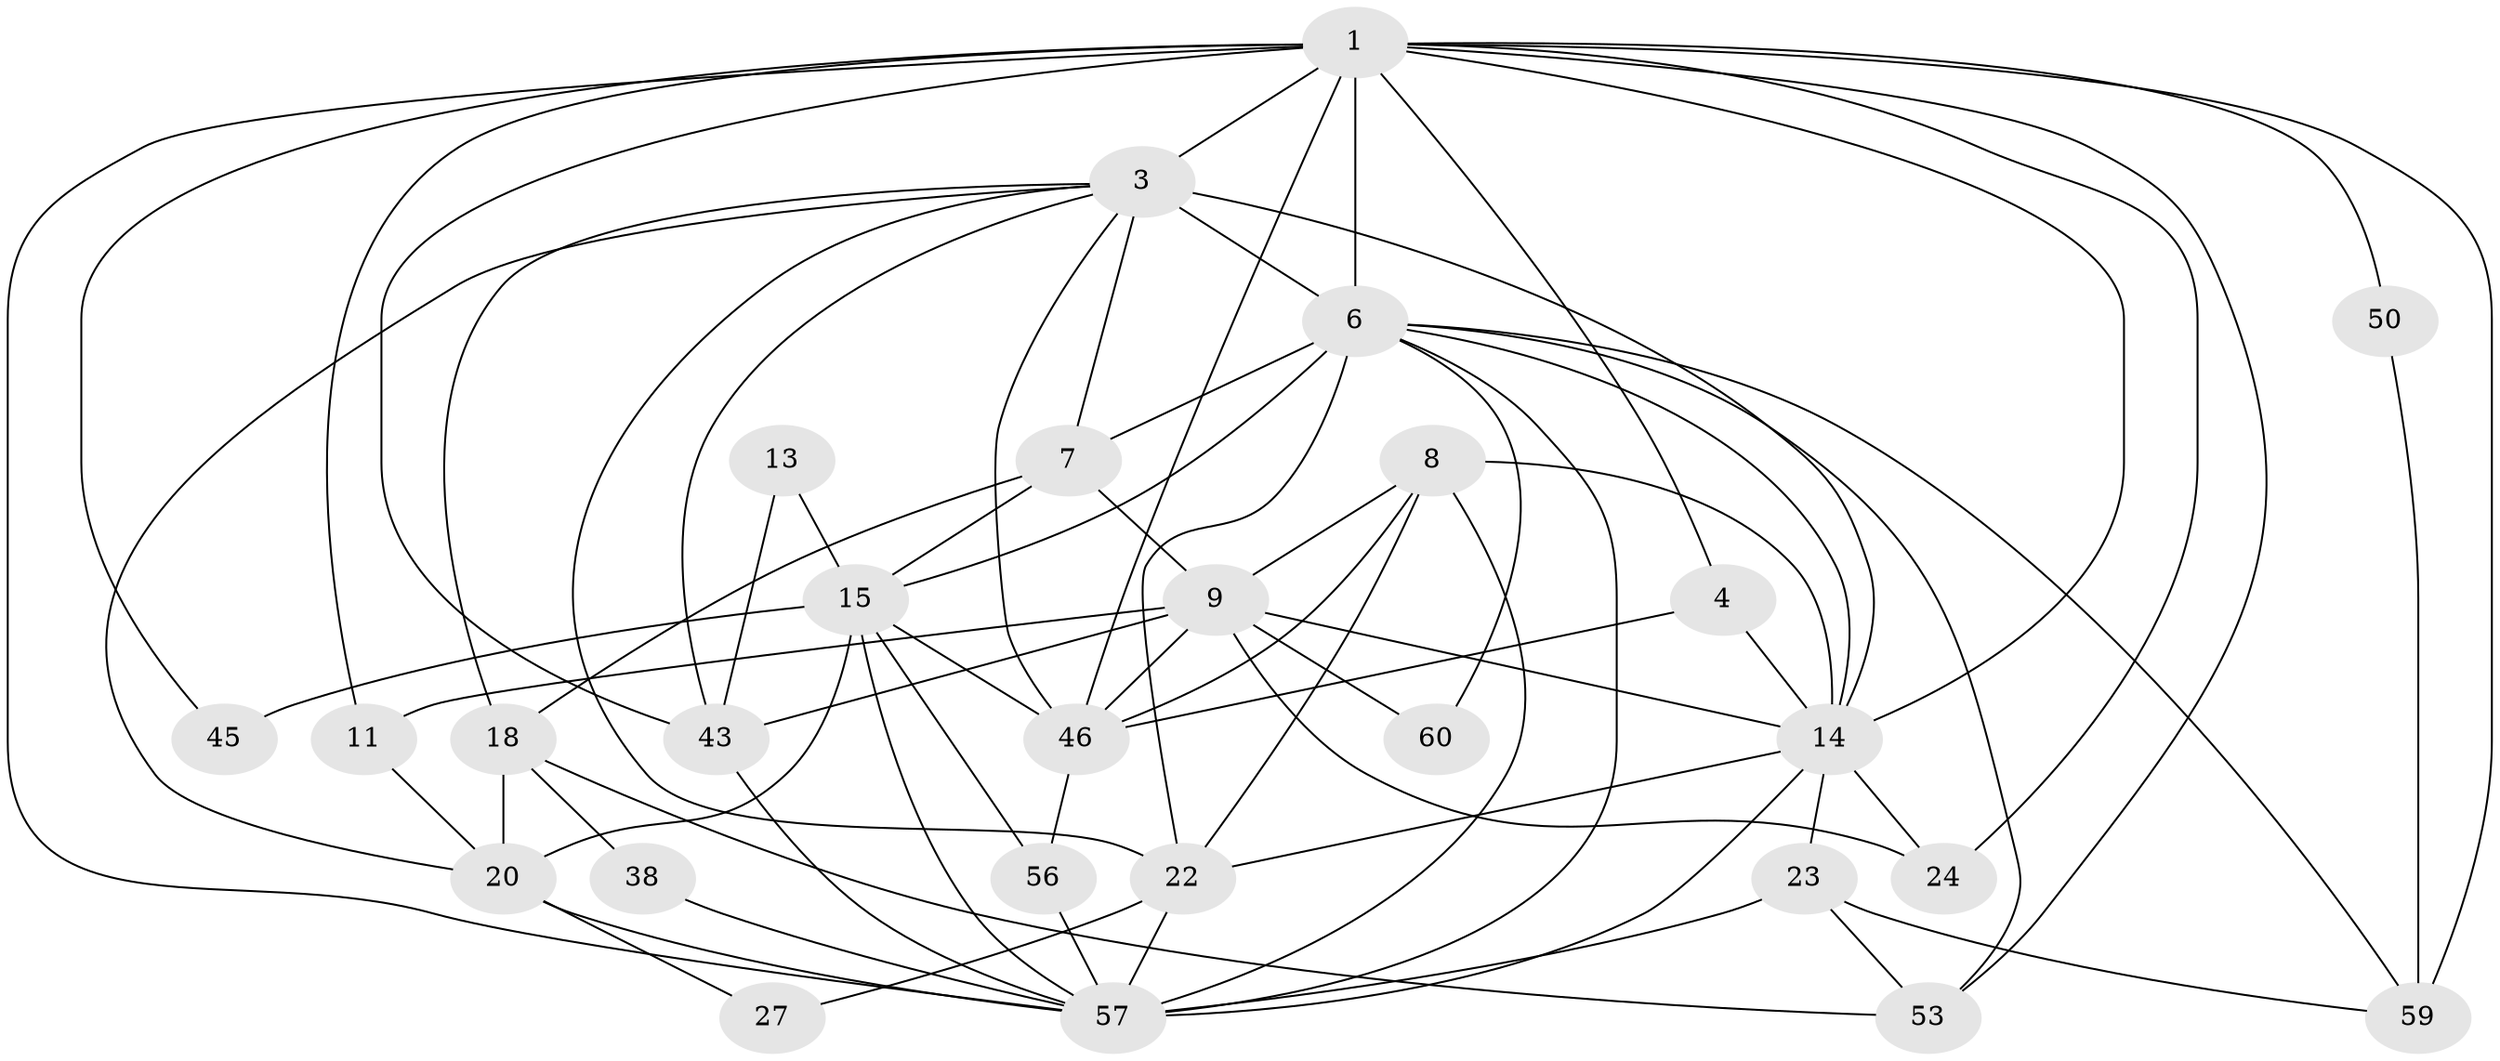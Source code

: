 // original degree distribution, {5: 0.20588235294117646, 4: 0.29411764705882354, 2: 0.1323529411764706, 3: 0.25, 8: 0.029411764705882353, 6: 0.07352941176470588, 7: 0.014705882352941176}
// Generated by graph-tools (version 1.1) at 2025/18/03/04/25 18:18:44]
// undirected, 27 vertices, 72 edges
graph export_dot {
graph [start="1"]
  node [color=gray90,style=filled];
  1 [super="+5+32+19+16+2"];
  3 [super="+55+10"];
  4 [super="+49"];
  6 [super="+12+42+37"];
  7 [super="+44+39"];
  8 [super="+58"];
  9 [super="+17+30"];
  11 [super="+35"];
  13;
  14 [super="+54+21"];
  15 [super="+28+25"];
  18 [super="+33"];
  20 [super="+64+67+41"];
  22 [super="+34"];
  23;
  24;
  27;
  38;
  43 [super="+48"];
  45;
  46 [super="+52"];
  50;
  53;
  56;
  57 [super="+62+63"];
  59 [super="+66"];
  60;
  1 -- 3;
  1 -- 53;
  1 -- 6 [weight=3];
  1 -- 57;
  1 -- 11;
  1 -- 50;
  1 -- 24;
  1 -- 59 [weight=2];
  1 -- 45;
  1 -- 46;
  1 -- 43;
  1 -- 4;
  1 -- 14;
  3 -- 6 [weight=5];
  3 -- 7;
  3 -- 43;
  3 -- 46;
  3 -- 18;
  3 -- 20 [weight=2];
  3 -- 22;
  3 -- 14 [weight=2];
  4 -- 46;
  4 -- 14;
  6 -- 7 [weight=2];
  6 -- 53;
  6 -- 57 [weight=2];
  6 -- 59;
  6 -- 60;
  6 -- 15;
  6 -- 14 [weight=2];
  6 -- 22;
  7 -- 18;
  7 -- 15;
  7 -- 9 [weight=2];
  8 -- 46;
  8 -- 22;
  8 -- 57;
  8 -- 9;
  8 -- 14 [weight=2];
  9 -- 46;
  9 -- 43;
  9 -- 24;
  9 -- 11;
  9 -- 60;
  9 -- 14;
  11 -- 20;
  13 -- 43;
  13 -- 15;
  14 -- 22;
  14 -- 57;
  14 -- 23;
  14 -- 24;
  15 -- 46;
  15 -- 45 [weight=2];
  15 -- 20 [weight=2];
  15 -- 56;
  15 -- 57;
  18 -- 53;
  18 -- 38;
  18 -- 20 [weight=2];
  20 -- 27;
  20 -- 57;
  22 -- 57;
  22 -- 27;
  23 -- 57;
  23 -- 53;
  23 -- 59;
  38 -- 57;
  43 -- 57;
  46 -- 56;
  50 -- 59;
  56 -- 57;
}
